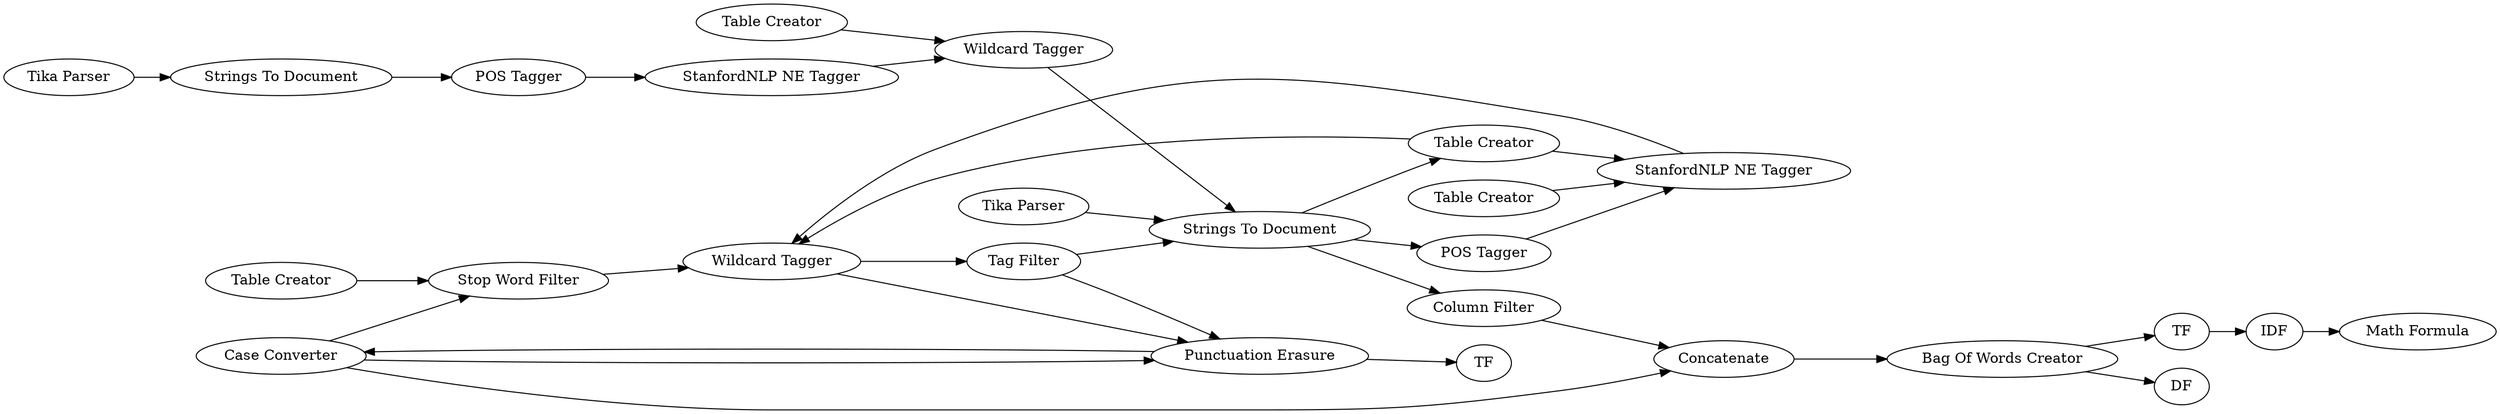 digraph {
	24 -> 44
	4 -> 5
	23 -> 24
	12 -> 14
	25 -> 17
	17 -> 20
	16 -> 15
	20 -> 23
	12 -> 32
	23 -> 43
	32 -> 44
	14 -> 15
	45 -> 48
	44 -> 45
	10 -> 12
	5 -> 7
	20 -> 12
	26 -> 25
	24 -> 23
	47 -> 49
	15 -> 17
	12 -> 16
	45 -> 46
	24 -> 25
	13 -> 12
	7 -> 9
	11 -> 10
	17 -> 23
	48 -> 47
	9 -> 10
	19 -> 15
	16 -> 17
	7 [label="POS Tagger"]
	9 [label="StanfordNLP NE Tagger"]
	26 [label="Table Creator"]
	17 [label="Wildcard Tagger"]
	19 [label="Table Creator"]
	24 [label="Case Converter"]
	49 [label="Math Formula"]
	15 [label="StanfordNLP NE Tagger"]
	25 [label="Stop Word Filter"]
	12 [label="Strings To Document"]
	10 [label="Wildcard Tagger"]
	16 [label="Table Creator"]
	48 [label=TF]
	11 [label="Table Creator"]
	4 [label="Tika Parser"]
	23 [label="Punctuation Erasure"]
	47 [label=IDF]
	14 [label="POS Tagger"]
	5 [label="Strings To Document"]
	20 [label="Tag Filter"]
	13 [label="Tika Parser"]
	43 [label=TF]
	44 [label=Concatenate]
	46 [label=DF]
	32 [label="Column Filter"]
	45 [label="Bag Of Words Creator"]
	rankdir=LR
}
